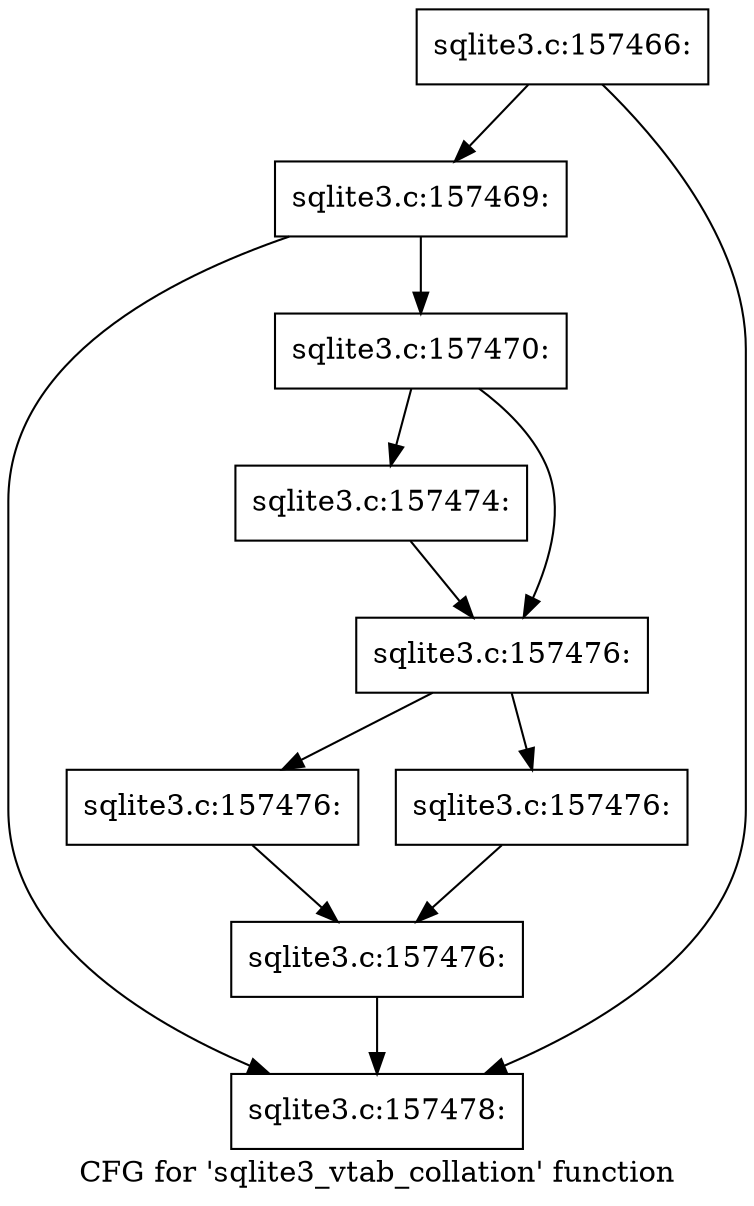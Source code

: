 digraph "CFG for 'sqlite3_vtab_collation' function" {
	label="CFG for 'sqlite3_vtab_collation' function";

	Node0x55c0f6704380 [shape=record,label="{sqlite3.c:157466:}"];
	Node0x55c0f6704380 -> Node0x55c0f523b900;
	Node0x55c0f6704380 -> Node0x55c0f523b8b0;
	Node0x55c0f523b900 [shape=record,label="{sqlite3.c:157469:}"];
	Node0x55c0f523b900 -> Node0x55c0f523b860;
	Node0x55c0f523b900 -> Node0x55c0f523b8b0;
	Node0x55c0f523b860 [shape=record,label="{sqlite3.c:157470:}"];
	Node0x55c0f523b860 -> Node0x55c0f5244110;
	Node0x55c0f523b860 -> Node0x55c0f5244160;
	Node0x55c0f5244110 [shape=record,label="{sqlite3.c:157474:}"];
	Node0x55c0f5244110 -> Node0x55c0f5244160;
	Node0x55c0f5244160 [shape=record,label="{sqlite3.c:157476:}"];
	Node0x55c0f5244160 -> Node0x55c0f59853c0;
	Node0x55c0f5244160 -> Node0x55c0f5244d20;
	Node0x55c0f59853c0 [shape=record,label="{sqlite3.c:157476:}"];
	Node0x55c0f59853c0 -> Node0x55c0f5245140;
	Node0x55c0f5244d20 [shape=record,label="{sqlite3.c:157476:}"];
	Node0x55c0f5244d20 -> Node0x55c0f5245140;
	Node0x55c0f5245140 [shape=record,label="{sqlite3.c:157476:}"];
	Node0x55c0f5245140 -> Node0x55c0f523b8b0;
	Node0x55c0f523b8b0 [shape=record,label="{sqlite3.c:157478:}"];
}
